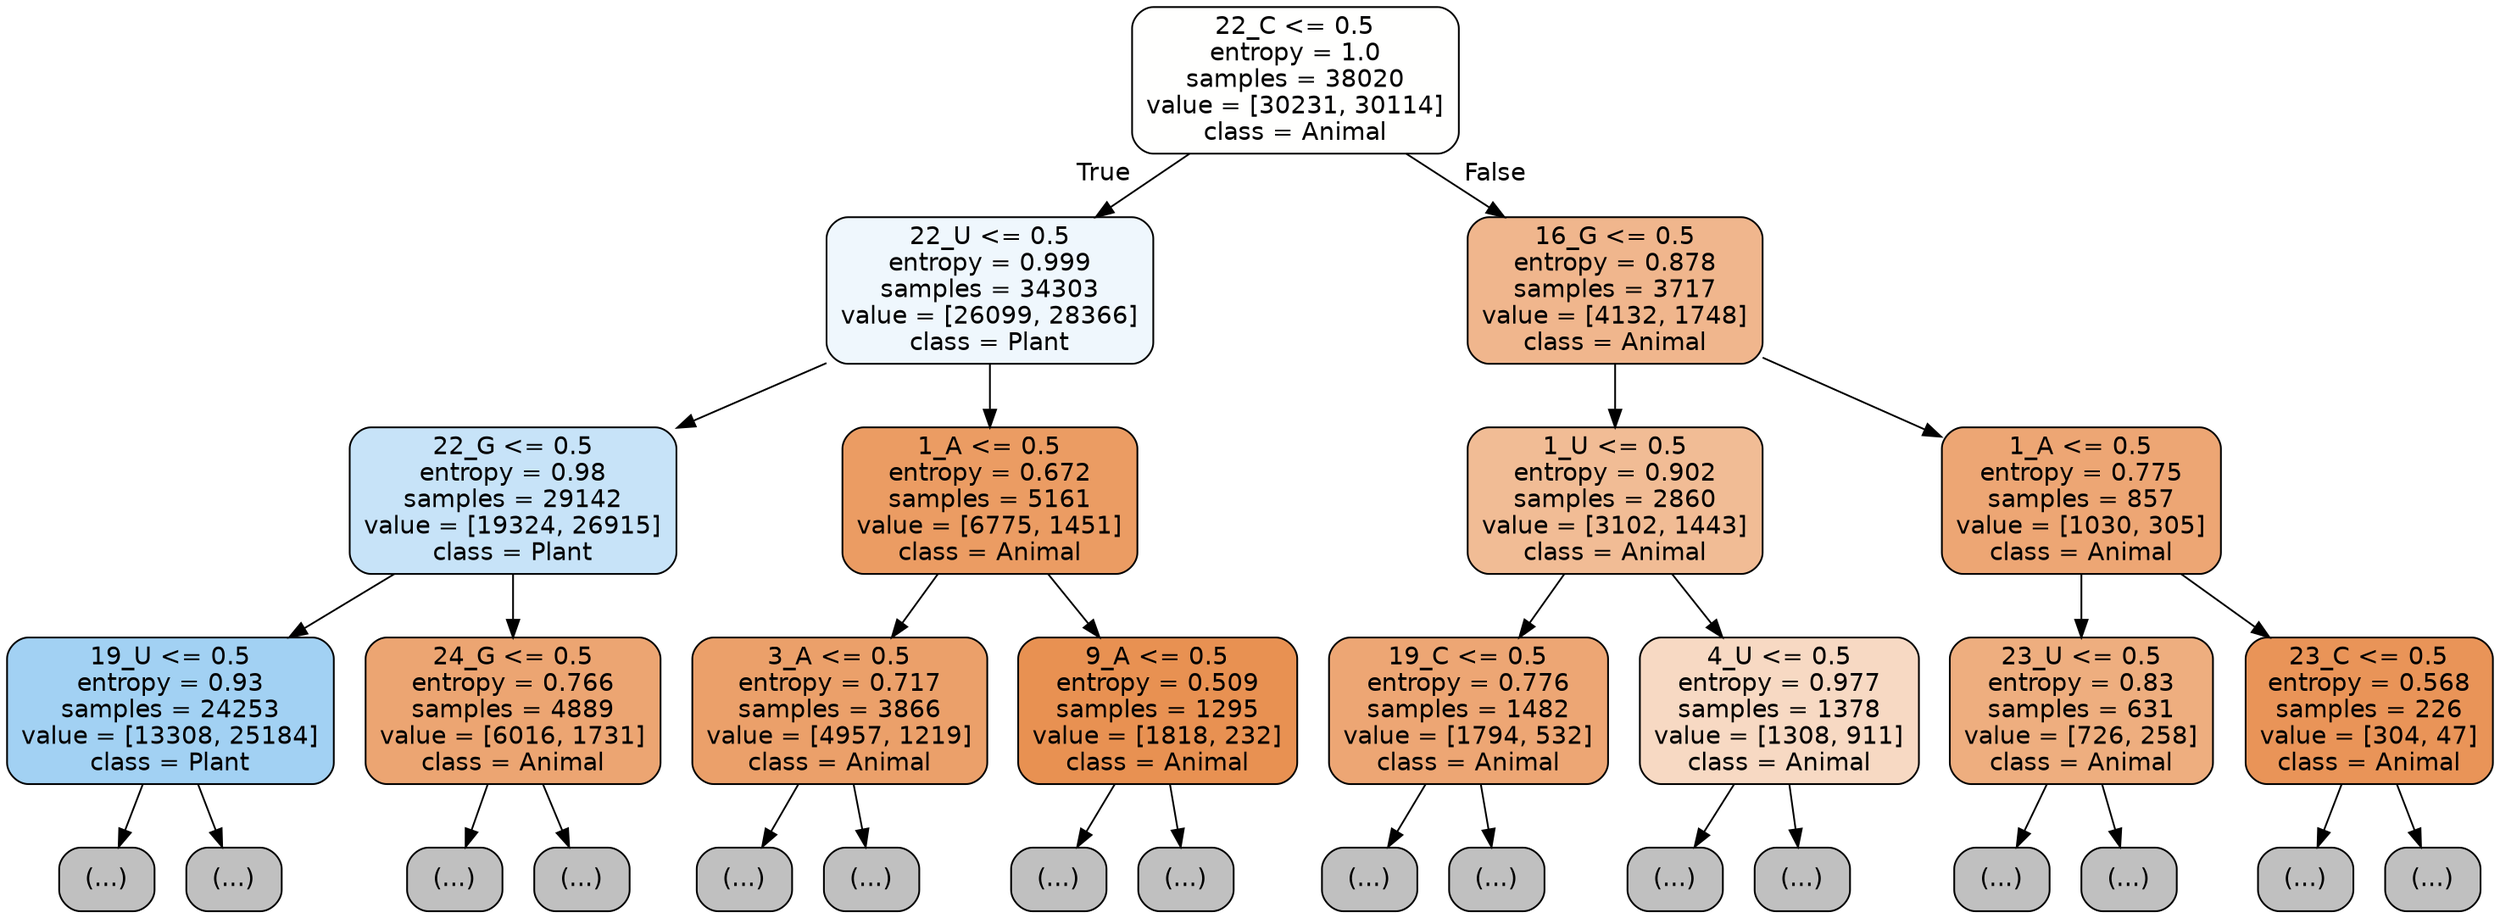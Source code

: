 digraph Tree {
node [shape=box, style="filled, rounded", color="black", fontname="helvetica"] ;
edge [fontname="helvetica"] ;
0 [label="22_C <= 0.5\nentropy = 1.0\nsamples = 38020\nvalue = [30231, 30114]\nclass = Animal", fillcolor="#fffffe"] ;
1 [label="22_U <= 0.5\nentropy = 0.999\nsamples = 34303\nvalue = [26099, 28366]\nclass = Plant", fillcolor="#eff7fd"] ;
0 -> 1 [labeldistance=2.5, labelangle=45, headlabel="True"] ;
2 [label="22_G <= 0.5\nentropy = 0.98\nsamples = 29142\nvalue = [19324, 26915]\nclass = Plant", fillcolor="#c7e3f8"] ;
1 -> 2 ;
3 [label="19_U <= 0.5\nentropy = 0.93\nsamples = 24253\nvalue = [13308, 25184]\nclass = Plant", fillcolor="#a2d1f3"] ;
2 -> 3 ;
4 [label="(...)", fillcolor="#C0C0C0"] ;
3 -> 4 ;
8049 [label="(...)", fillcolor="#C0C0C0"] ;
3 -> 8049 ;
10730 [label="24_G <= 0.5\nentropy = 0.766\nsamples = 4889\nvalue = [6016, 1731]\nclass = Animal", fillcolor="#eca572"] ;
2 -> 10730 ;
10731 [label="(...)", fillcolor="#C0C0C0"] ;
10730 -> 10731 ;
12586 [label="(...)", fillcolor="#C0C0C0"] ;
10730 -> 12586 ;
12691 [label="1_A <= 0.5\nentropy = 0.672\nsamples = 5161\nvalue = [6775, 1451]\nclass = Animal", fillcolor="#eb9c63"] ;
1 -> 12691 ;
12692 [label="3_A <= 0.5\nentropy = 0.717\nsamples = 3866\nvalue = [4957, 1219]\nclass = Animal", fillcolor="#eba06a"] ;
12691 -> 12692 ;
12693 [label="(...)", fillcolor="#C0C0C0"] ;
12692 -> 12693 ;
13812 [label="(...)", fillcolor="#C0C0C0"] ;
12692 -> 13812 ;
14215 [label="9_A <= 0.5\nentropy = 0.509\nsamples = 1295\nvalue = [1818, 232]\nclass = Animal", fillcolor="#e89152"] ;
12691 -> 14215 ;
14216 [label="(...)", fillcolor="#C0C0C0"] ;
14215 -> 14216 ;
14537 [label="(...)", fillcolor="#C0C0C0"] ;
14215 -> 14537 ;
14620 [label="16_G <= 0.5\nentropy = 0.878\nsamples = 3717\nvalue = [4132, 1748]\nclass = Animal", fillcolor="#f0b68d"] ;
0 -> 14620 [labeldistance=2.5, labelangle=-45, headlabel="False"] ;
14621 [label="1_U <= 0.5\nentropy = 0.902\nsamples = 2860\nvalue = [3102, 1443]\nclass = Animal", fillcolor="#f1bc95"] ;
14620 -> 14621 ;
14622 [label="19_C <= 0.5\nentropy = 0.776\nsamples = 1482\nvalue = [1794, 532]\nclass = Animal", fillcolor="#eda674"] ;
14621 -> 14622 ;
14623 [label="(...)", fillcolor="#C0C0C0"] ;
14622 -> 14623 ;
15104 [label="(...)", fillcolor="#C0C0C0"] ;
14622 -> 15104 ;
15381 [label="4_U <= 0.5\nentropy = 0.977\nsamples = 1378\nvalue = [1308, 911]\nclass = Animal", fillcolor="#f7d9c3"] ;
14621 -> 15381 ;
15382 [label="(...)", fillcolor="#C0C0C0"] ;
15381 -> 15382 ;
15895 [label="(...)", fillcolor="#C0C0C0"] ;
15381 -> 15895 ;
16056 [label="1_A <= 0.5\nentropy = 0.775\nsamples = 857\nvalue = [1030, 305]\nclass = Animal", fillcolor="#eda674"] ;
14620 -> 16056 ;
16057 [label="23_U <= 0.5\nentropy = 0.83\nsamples = 631\nvalue = [726, 258]\nclass = Animal", fillcolor="#eeae7f"] ;
16056 -> 16057 ;
16058 [label="(...)", fillcolor="#C0C0C0"] ;
16057 -> 16058 ;
16391 [label="(...)", fillcolor="#C0C0C0"] ;
16057 -> 16391 ;
16432 [label="23_C <= 0.5\nentropy = 0.568\nsamples = 226\nvalue = [304, 47]\nclass = Animal", fillcolor="#e99458"] ;
16056 -> 16432 ;
16433 [label="(...)", fillcolor="#C0C0C0"] ;
16432 -> 16433 ;
16540 [label="(...)", fillcolor="#C0C0C0"] ;
16432 -> 16540 ;
}